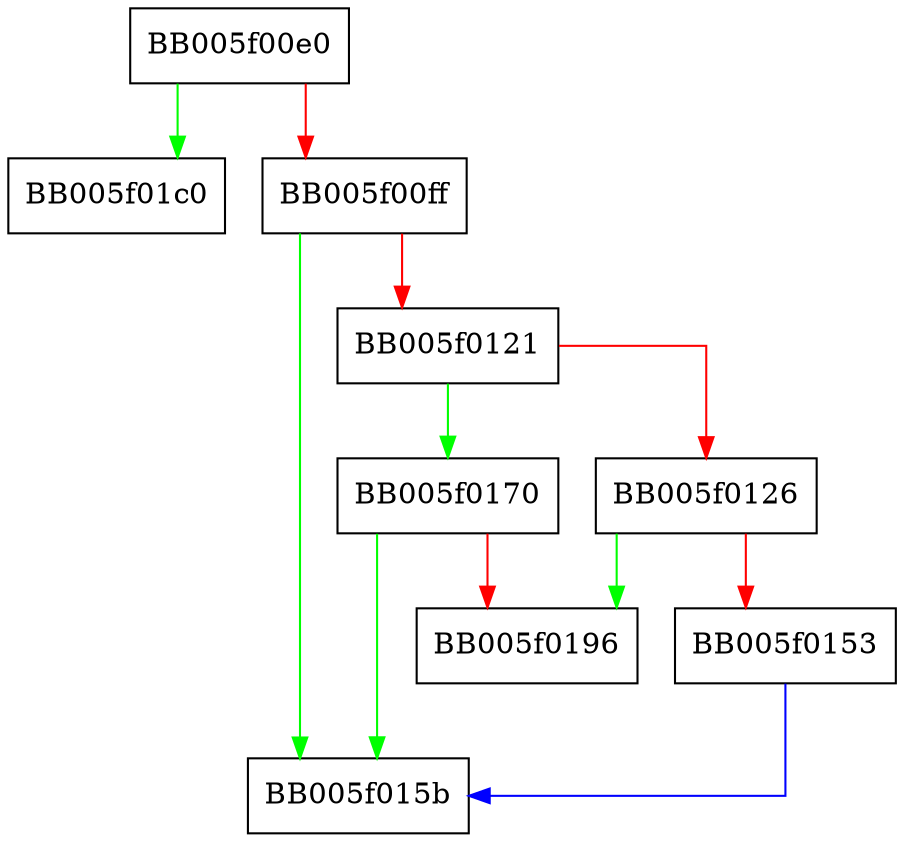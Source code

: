 digraph OPENSSL_hexstr2buf {
  node [shape="box"];
  graph [splines=ortho];
  BB005f00e0 -> BB005f01c0 [color="green"];
  BB005f00e0 -> BB005f00ff [color="red"];
  BB005f00ff -> BB005f015b [color="green"];
  BB005f00ff -> BB005f0121 [color="red"];
  BB005f0121 -> BB005f0170 [color="green"];
  BB005f0121 -> BB005f0126 [color="red"];
  BB005f0126 -> BB005f0196 [color="green"];
  BB005f0126 -> BB005f0153 [color="red"];
  BB005f0153 -> BB005f015b [color="blue"];
  BB005f0170 -> BB005f015b [color="green"];
  BB005f0170 -> BB005f0196 [color="red"];
}